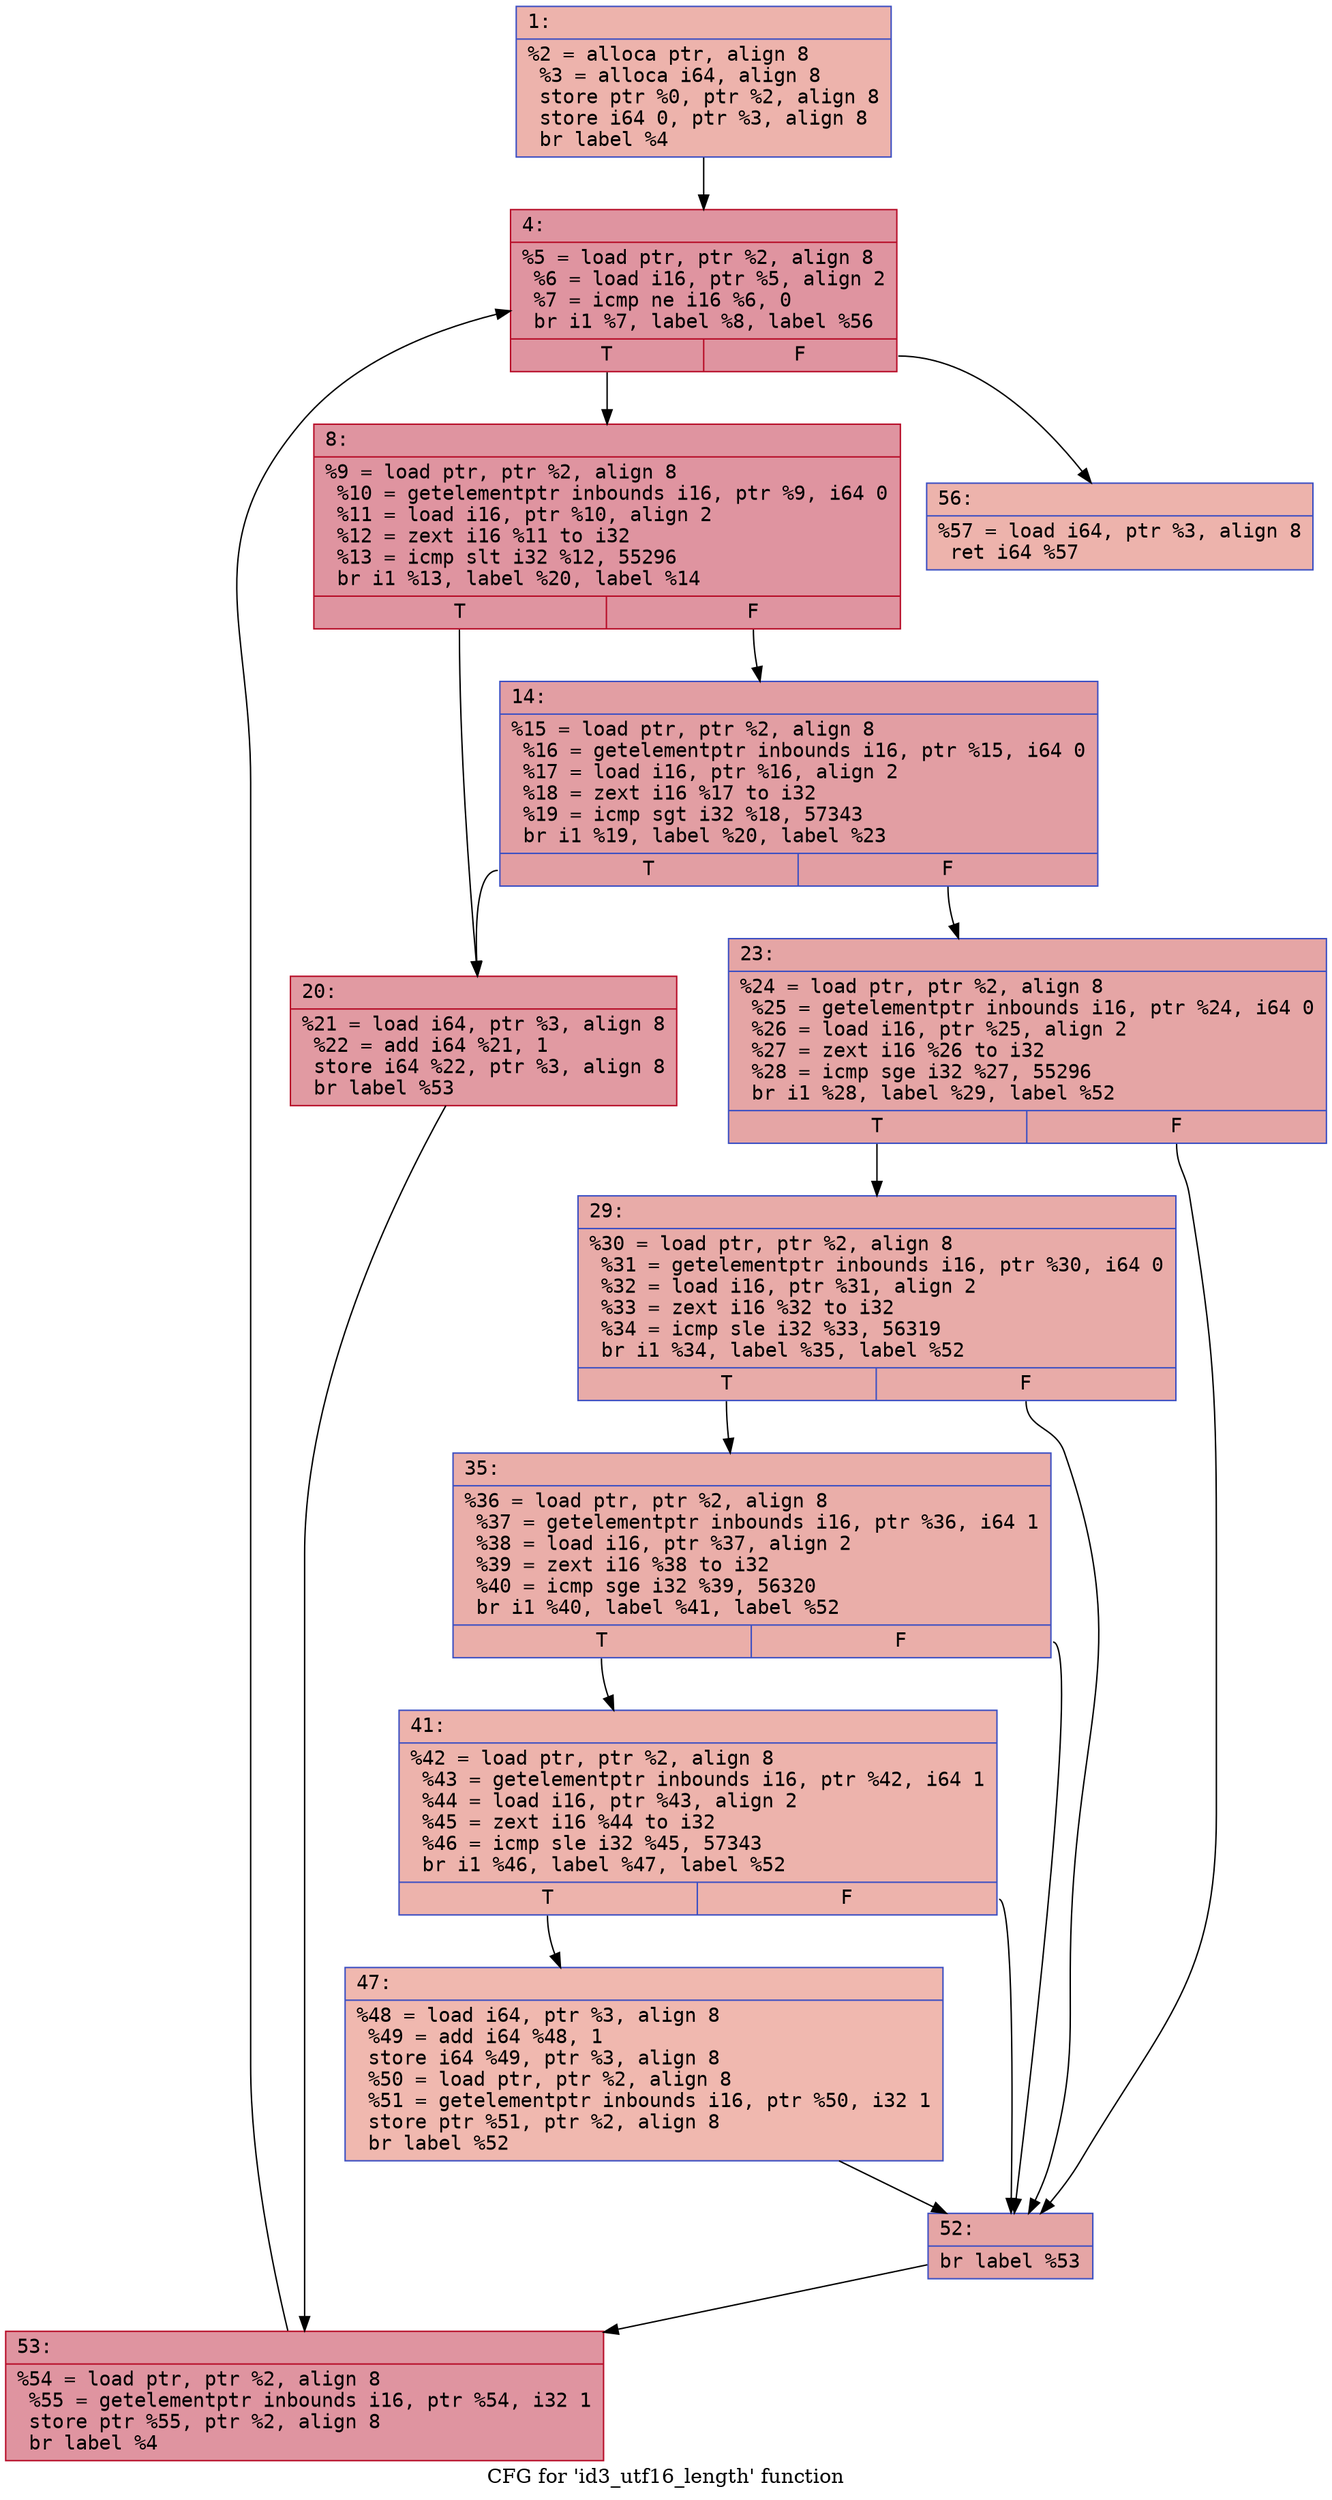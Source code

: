 digraph "CFG for 'id3_utf16_length' function" {
	label="CFG for 'id3_utf16_length' function";

	Node0x6000021e2030 [shape=record,color="#3d50c3ff", style=filled, fillcolor="#d6524470" fontname="Courier",label="{1:\l|  %2 = alloca ptr, align 8\l  %3 = alloca i64, align 8\l  store ptr %0, ptr %2, align 8\l  store i64 0, ptr %3, align 8\l  br label %4\l}"];
	Node0x6000021e2030 -> Node0x6000021e2080[tooltip="1 -> 4\nProbability 100.00%" ];
	Node0x6000021e2080 [shape=record,color="#b70d28ff", style=filled, fillcolor="#b70d2870" fontname="Courier",label="{4:\l|  %5 = load ptr, ptr %2, align 8\l  %6 = load i16, ptr %5, align 2\l  %7 = icmp ne i16 %6, 0\l  br i1 %7, label %8, label %56\l|{<s0>T|<s1>F}}"];
	Node0x6000021e2080:s0 -> Node0x6000021e20d0[tooltip="4 -> 8\nProbability 96.88%" ];
	Node0x6000021e2080:s1 -> Node0x6000021e23f0[tooltip="4 -> 56\nProbability 3.12%" ];
	Node0x6000021e20d0 [shape=record,color="#b70d28ff", style=filled, fillcolor="#b70d2870" fontname="Courier",label="{8:\l|  %9 = load ptr, ptr %2, align 8\l  %10 = getelementptr inbounds i16, ptr %9, i64 0\l  %11 = load i16, ptr %10, align 2\l  %12 = zext i16 %11 to i32\l  %13 = icmp slt i32 %12, 55296\l  br i1 %13, label %20, label %14\l|{<s0>T|<s1>F}}"];
	Node0x6000021e20d0:s0 -> Node0x6000021e2170[tooltip="8 -> 20\nProbability 50.00%" ];
	Node0x6000021e20d0:s1 -> Node0x6000021e2120[tooltip="8 -> 14\nProbability 50.00%" ];
	Node0x6000021e2120 [shape=record,color="#3d50c3ff", style=filled, fillcolor="#be242e70" fontname="Courier",label="{14:\l|  %15 = load ptr, ptr %2, align 8\l  %16 = getelementptr inbounds i16, ptr %15, i64 0\l  %17 = load i16, ptr %16, align 2\l  %18 = zext i16 %17 to i32\l  %19 = icmp sgt i32 %18, 57343\l  br i1 %19, label %20, label %23\l|{<s0>T|<s1>F}}"];
	Node0x6000021e2120:s0 -> Node0x6000021e2170[tooltip="14 -> 20\nProbability 50.00%" ];
	Node0x6000021e2120:s1 -> Node0x6000021e21c0[tooltip="14 -> 23\nProbability 50.00%" ];
	Node0x6000021e2170 [shape=record,color="#b70d28ff", style=filled, fillcolor="#bb1b2c70" fontname="Courier",label="{20:\l|  %21 = load i64, ptr %3, align 8\l  %22 = add i64 %21, 1\l  store i64 %22, ptr %3, align 8\l  br label %53\l}"];
	Node0x6000021e2170 -> Node0x6000021e23a0[tooltip="20 -> 53\nProbability 100.00%" ];
	Node0x6000021e21c0 [shape=record,color="#3d50c3ff", style=filled, fillcolor="#c5333470" fontname="Courier",label="{23:\l|  %24 = load ptr, ptr %2, align 8\l  %25 = getelementptr inbounds i16, ptr %24, i64 0\l  %26 = load i16, ptr %25, align 2\l  %27 = zext i16 %26 to i32\l  %28 = icmp sge i32 %27, 55296\l  br i1 %28, label %29, label %52\l|{<s0>T|<s1>F}}"];
	Node0x6000021e21c0:s0 -> Node0x6000021e2210[tooltip="23 -> 29\nProbability 50.00%" ];
	Node0x6000021e21c0:s1 -> Node0x6000021e2350[tooltip="23 -> 52\nProbability 50.00%" ];
	Node0x6000021e2210 [shape=record,color="#3d50c3ff", style=filled, fillcolor="#cc403a70" fontname="Courier",label="{29:\l|  %30 = load ptr, ptr %2, align 8\l  %31 = getelementptr inbounds i16, ptr %30, i64 0\l  %32 = load i16, ptr %31, align 2\l  %33 = zext i16 %32 to i32\l  %34 = icmp sle i32 %33, 56319\l  br i1 %34, label %35, label %52\l|{<s0>T|<s1>F}}"];
	Node0x6000021e2210:s0 -> Node0x6000021e2260[tooltip="29 -> 35\nProbability 50.00%" ];
	Node0x6000021e2210:s1 -> Node0x6000021e2350[tooltip="29 -> 52\nProbability 50.00%" ];
	Node0x6000021e2260 [shape=record,color="#3d50c3ff", style=filled, fillcolor="#d0473d70" fontname="Courier",label="{35:\l|  %36 = load ptr, ptr %2, align 8\l  %37 = getelementptr inbounds i16, ptr %36, i64 1\l  %38 = load i16, ptr %37, align 2\l  %39 = zext i16 %38 to i32\l  %40 = icmp sge i32 %39, 56320\l  br i1 %40, label %41, label %52\l|{<s0>T|<s1>F}}"];
	Node0x6000021e2260:s0 -> Node0x6000021e22b0[tooltip="35 -> 41\nProbability 50.00%" ];
	Node0x6000021e2260:s1 -> Node0x6000021e2350[tooltip="35 -> 52\nProbability 50.00%" ];
	Node0x6000021e22b0 [shape=record,color="#3d50c3ff", style=filled, fillcolor="#d6524470" fontname="Courier",label="{41:\l|  %42 = load ptr, ptr %2, align 8\l  %43 = getelementptr inbounds i16, ptr %42, i64 1\l  %44 = load i16, ptr %43, align 2\l  %45 = zext i16 %44 to i32\l  %46 = icmp sle i32 %45, 57343\l  br i1 %46, label %47, label %52\l|{<s0>T|<s1>F}}"];
	Node0x6000021e22b0:s0 -> Node0x6000021e2300[tooltip="41 -> 47\nProbability 50.00%" ];
	Node0x6000021e22b0:s1 -> Node0x6000021e2350[tooltip="41 -> 52\nProbability 50.00%" ];
	Node0x6000021e2300 [shape=record,color="#3d50c3ff", style=filled, fillcolor="#dc5d4a70" fontname="Courier",label="{47:\l|  %48 = load i64, ptr %3, align 8\l  %49 = add i64 %48, 1\l  store i64 %49, ptr %3, align 8\l  %50 = load ptr, ptr %2, align 8\l  %51 = getelementptr inbounds i16, ptr %50, i32 1\l  store ptr %51, ptr %2, align 8\l  br label %52\l}"];
	Node0x6000021e2300 -> Node0x6000021e2350[tooltip="47 -> 52\nProbability 100.00%" ];
	Node0x6000021e2350 [shape=record,color="#3d50c3ff", style=filled, fillcolor="#c5333470" fontname="Courier",label="{52:\l|  br label %53\l}"];
	Node0x6000021e2350 -> Node0x6000021e23a0[tooltip="52 -> 53\nProbability 100.00%" ];
	Node0x6000021e23a0 [shape=record,color="#b70d28ff", style=filled, fillcolor="#b70d2870" fontname="Courier",label="{53:\l|  %54 = load ptr, ptr %2, align 8\l  %55 = getelementptr inbounds i16, ptr %54, i32 1\l  store ptr %55, ptr %2, align 8\l  br label %4\l}"];
	Node0x6000021e23a0 -> Node0x6000021e2080[tooltip="53 -> 4\nProbability 100.00%" ];
	Node0x6000021e23f0 [shape=record,color="#3d50c3ff", style=filled, fillcolor="#d6524470" fontname="Courier",label="{56:\l|  %57 = load i64, ptr %3, align 8\l  ret i64 %57\l}"];
}
